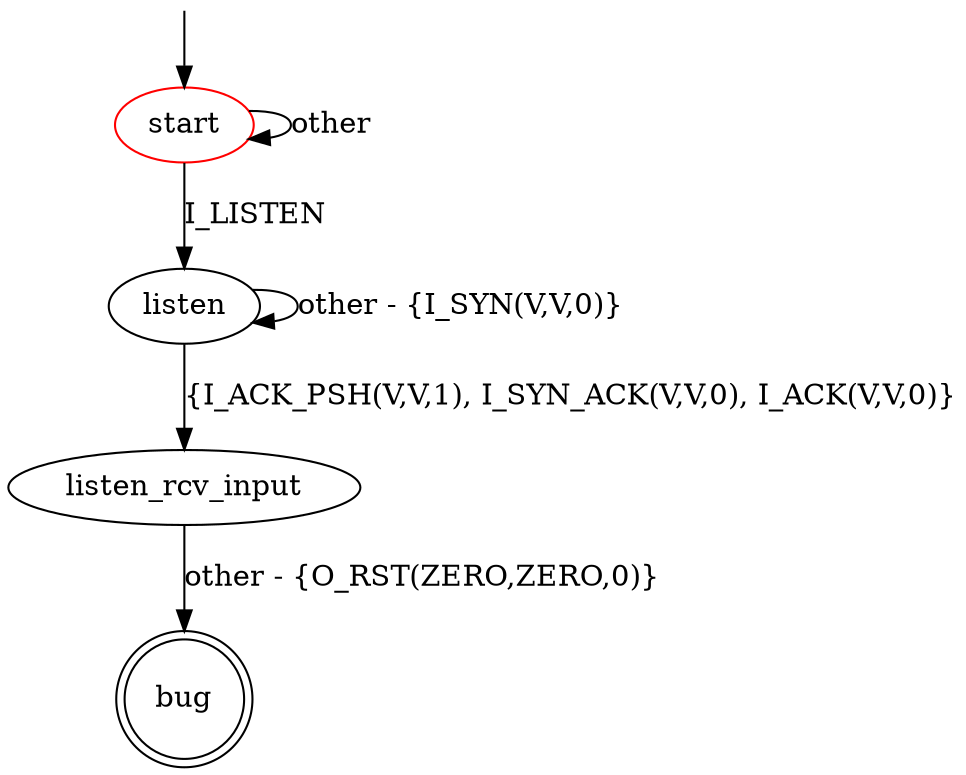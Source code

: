 digraph G {
label=""
start [color="red"]
bug [shape="doublecircle"]

start -> listen[label="I_LISTEN"]
start -> start [label="other"]
listen -> listen [label="other - {I_SYN(V,V,0)}"]
listen -> listen_rcv_input [label="{I_ACK_PSH(V,V,1), I_SYN_ACK(V,V,0), I_ACK(V,V,0)}"]
listen_rcv_input -> bug [label="other - {O_RST(ZERO,ZERO,0)}"]

__start0 [label="" shape="none" width="0" height="0"];
__start0 -> start;
}


